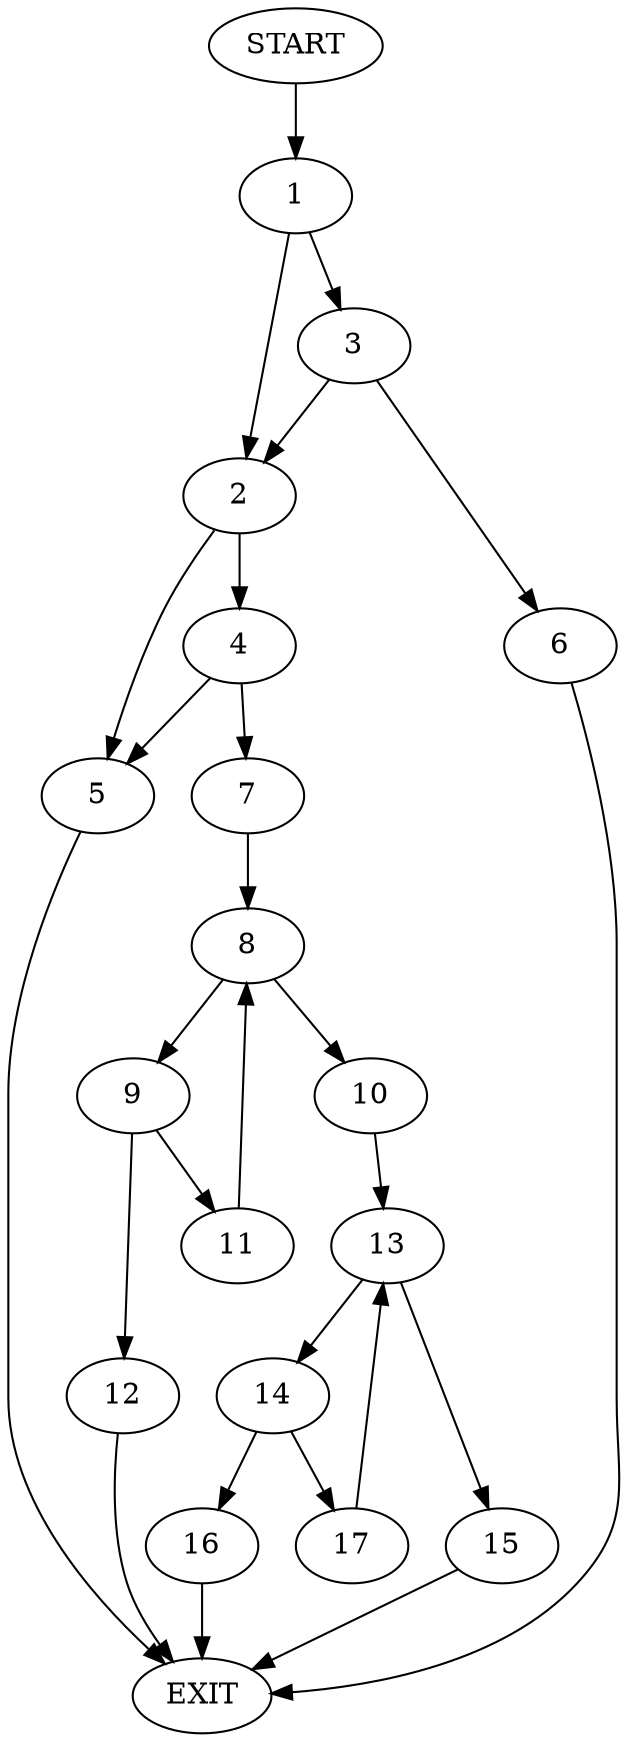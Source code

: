 digraph {
0 [label="START"]
18 [label="EXIT"]
0 -> 1
1 -> 2
1 -> 3
2 -> 4
2 -> 5
3 -> 2
3 -> 6
6 -> 18
4 -> 7
4 -> 5
5 -> 18
7 -> 8
8 -> 9
8 -> 10
9 -> 11
9 -> 12
10 -> 13
11 -> 8
12 -> 18
13 -> 14
13 -> 15
15 -> 18
14 -> 16
14 -> 17
17 -> 13
16 -> 18
}
